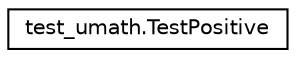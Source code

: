 digraph "Graphical Class Hierarchy"
{
 // LATEX_PDF_SIZE
  edge [fontname="Helvetica",fontsize="10",labelfontname="Helvetica",labelfontsize="10"];
  node [fontname="Helvetica",fontsize="10",shape=record];
  rankdir="LR";
  Node0 [label="test_umath.TestPositive",height=0.2,width=0.4,color="black", fillcolor="white", style="filled",URL="$classtest__umath_1_1TestPositive.html",tooltip=" "];
}
